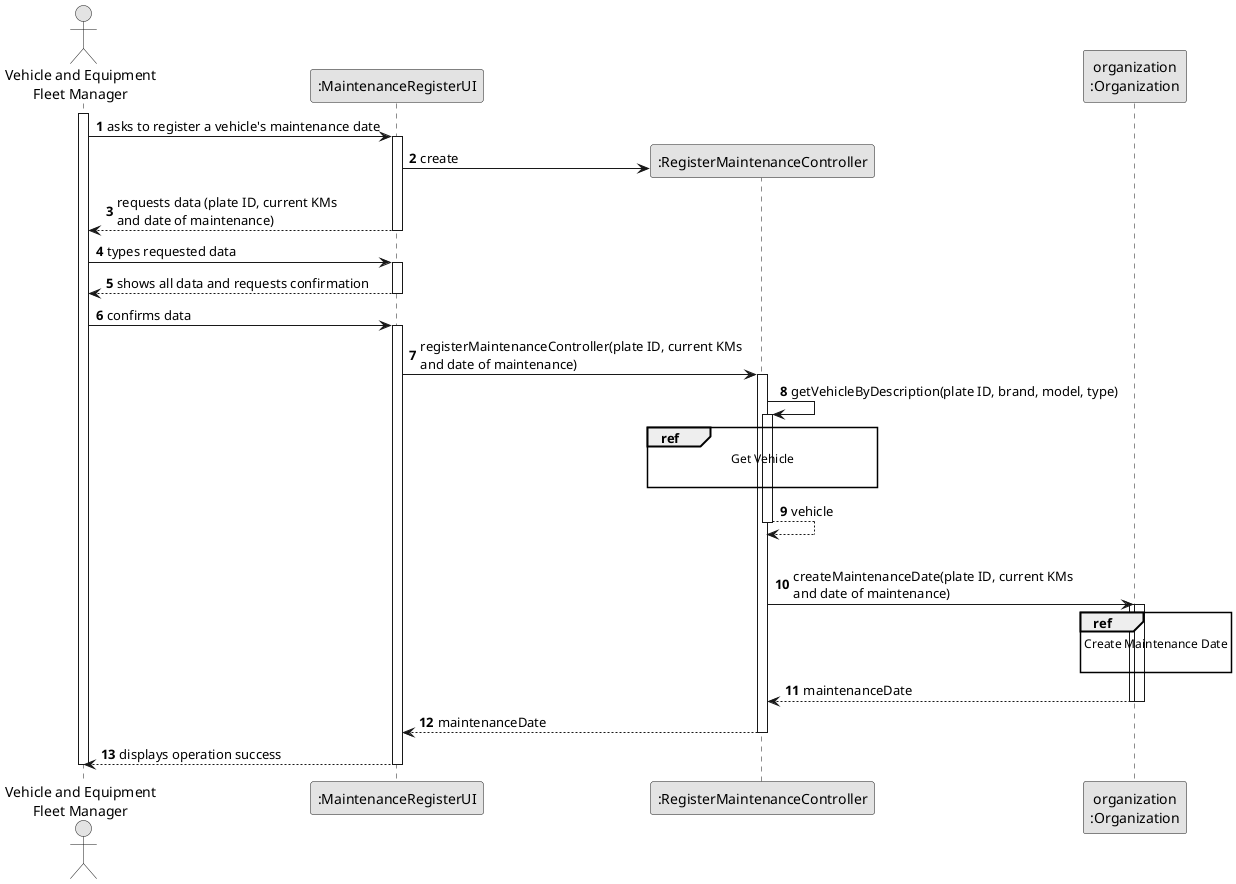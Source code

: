 
@startuml
skinparam monochrome true
skinparam packageStyle rectangle
skinparam shadowing false

autonumber

'hide footbox
actor "Vehicle and Equipment\nFleet Manager" as VEFL
participant ":MaintenanceRegisterUI" as UI
participant ":RegisterMaintenanceController" as RMC
participant "organization\n:Organization" as ORG

activate VEFL

        VEFL -> UI : asks to register a vehicle's maintenance date

        activate UI

'            UI --> ADM : requests data (reference, description,  informal \n description, technical description, duration, cost)
            'create CTRL
            UI -> RMC** : create



            UI --> VEFL : requests data (plate ID, current KMs \nand date of maintenance)
        deactivate UI

    VEFL -> UI : types requested data
    activate UI

        UI --> VEFL : shows all data and requests confirmation
    deactivate UI

    VEFL -> UI : confirms data
    activate UI

        UI -> RMC : registerMaintenanceController(plate ID, current KMs \nand date of maintenance)
        activate RMC

            RMC -> RMC : getVehicleByDescription(plate ID, brand, model, type)
            activate RMC
                     ref over RMC
                        Get Vehicle

                     end

               RMC-->RMC : vehicle
            deactivate RMC

            |||
            RMC -> ORG: createMaintenanceDate(plate ID, current KMs \nand date of maintenance)
            activate ORG

               activate ORG

                               ref over ORG
                                   Create Maintenance Date

                               end

                               ORG --> RMC : maintenanceDate
               deactivate ORG


            deactivate ORG

            RMC --> UI: maintenanceDate
            deactivate RMC
            UI --> VEFL: displays operation success
    deactivate UI

deactivate VEFL

@enduml